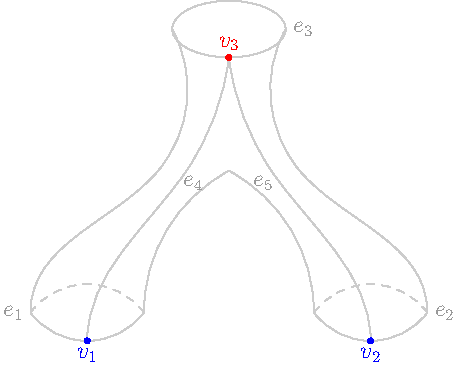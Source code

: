 real u=0.5cm;
// c = center of the ellipse
// a = radius of the x component
// b = radius of the y component
path ellipse(pair c, real a, real b)
{
	return shift(c)*scale(a,b)*unitcircle;
}
path dellipse(pair c, real a, real b, real theta)
{
	return shift(c)*scale(a,b)*arc(c,1,0,theta);
}
pair z[];
z[0] = (0*u, 0*u);
z[1] = (10*u,0*u);
z[2] = (5*u,10*u);
draw((-2*u,0){up}..(2.5*u,5*u)..z[2]+(-2*u,0),gray(0.8));
draw((12*u,0){up}..(7.5*u,5*u)..z[2]+(2*u,0),gray(0.8));
draw((2*u,0){up}..(5*u,5*u),gray(0.8));
draw((8*u,0){up}..(5*u,5*u),gray(0.8));

draw((2*u,0)..(0,u)..(-2*u,0),dashed+gray(0.8));
draw((2*u,0)..(0,-u)..(-2*u,0),gray(0.8));
label("$e_{1}$",(-2*u,0*u),W,gray(0.6));
draw((12*u,0)..(10*u,u)..(8*u,0),dashed+gray(0.8));
draw((12*u,0)..(10*u,-u)..(8*u,0),gray(0.8));
label("$e_{2}$",(12*u,0*u),E,gray(0.6));
draw(ellipse(z[2],2*u,u),gray(0.8));
label("$e_{3}$",(7*u,10*u),E,gray(0.6));
label("$e_{4}$",(3.2*u,5*u),SE,gray(0.6));
label("$e_{5}$",(6.75*u,5*u),SW,gray(0.6));

draw((0*u,-u){up}..(3.5*u,5*u)..(5*u,9*u),gray(0.8));
draw((10*u,-u){up}..(6.5*u,5*u)..(5*u,9*u),gray(0.8));

dot((0*u,-u),blue);
label("$v_{1}$",(0*u,-u),S,blue);
dot((10*u,-u),blue);
label("$v_{2}$",(10*u,-u),S,blue);
dot((5*u,9*u),red);
label("$v_{3}$",(5*u,9*u),N,red);
